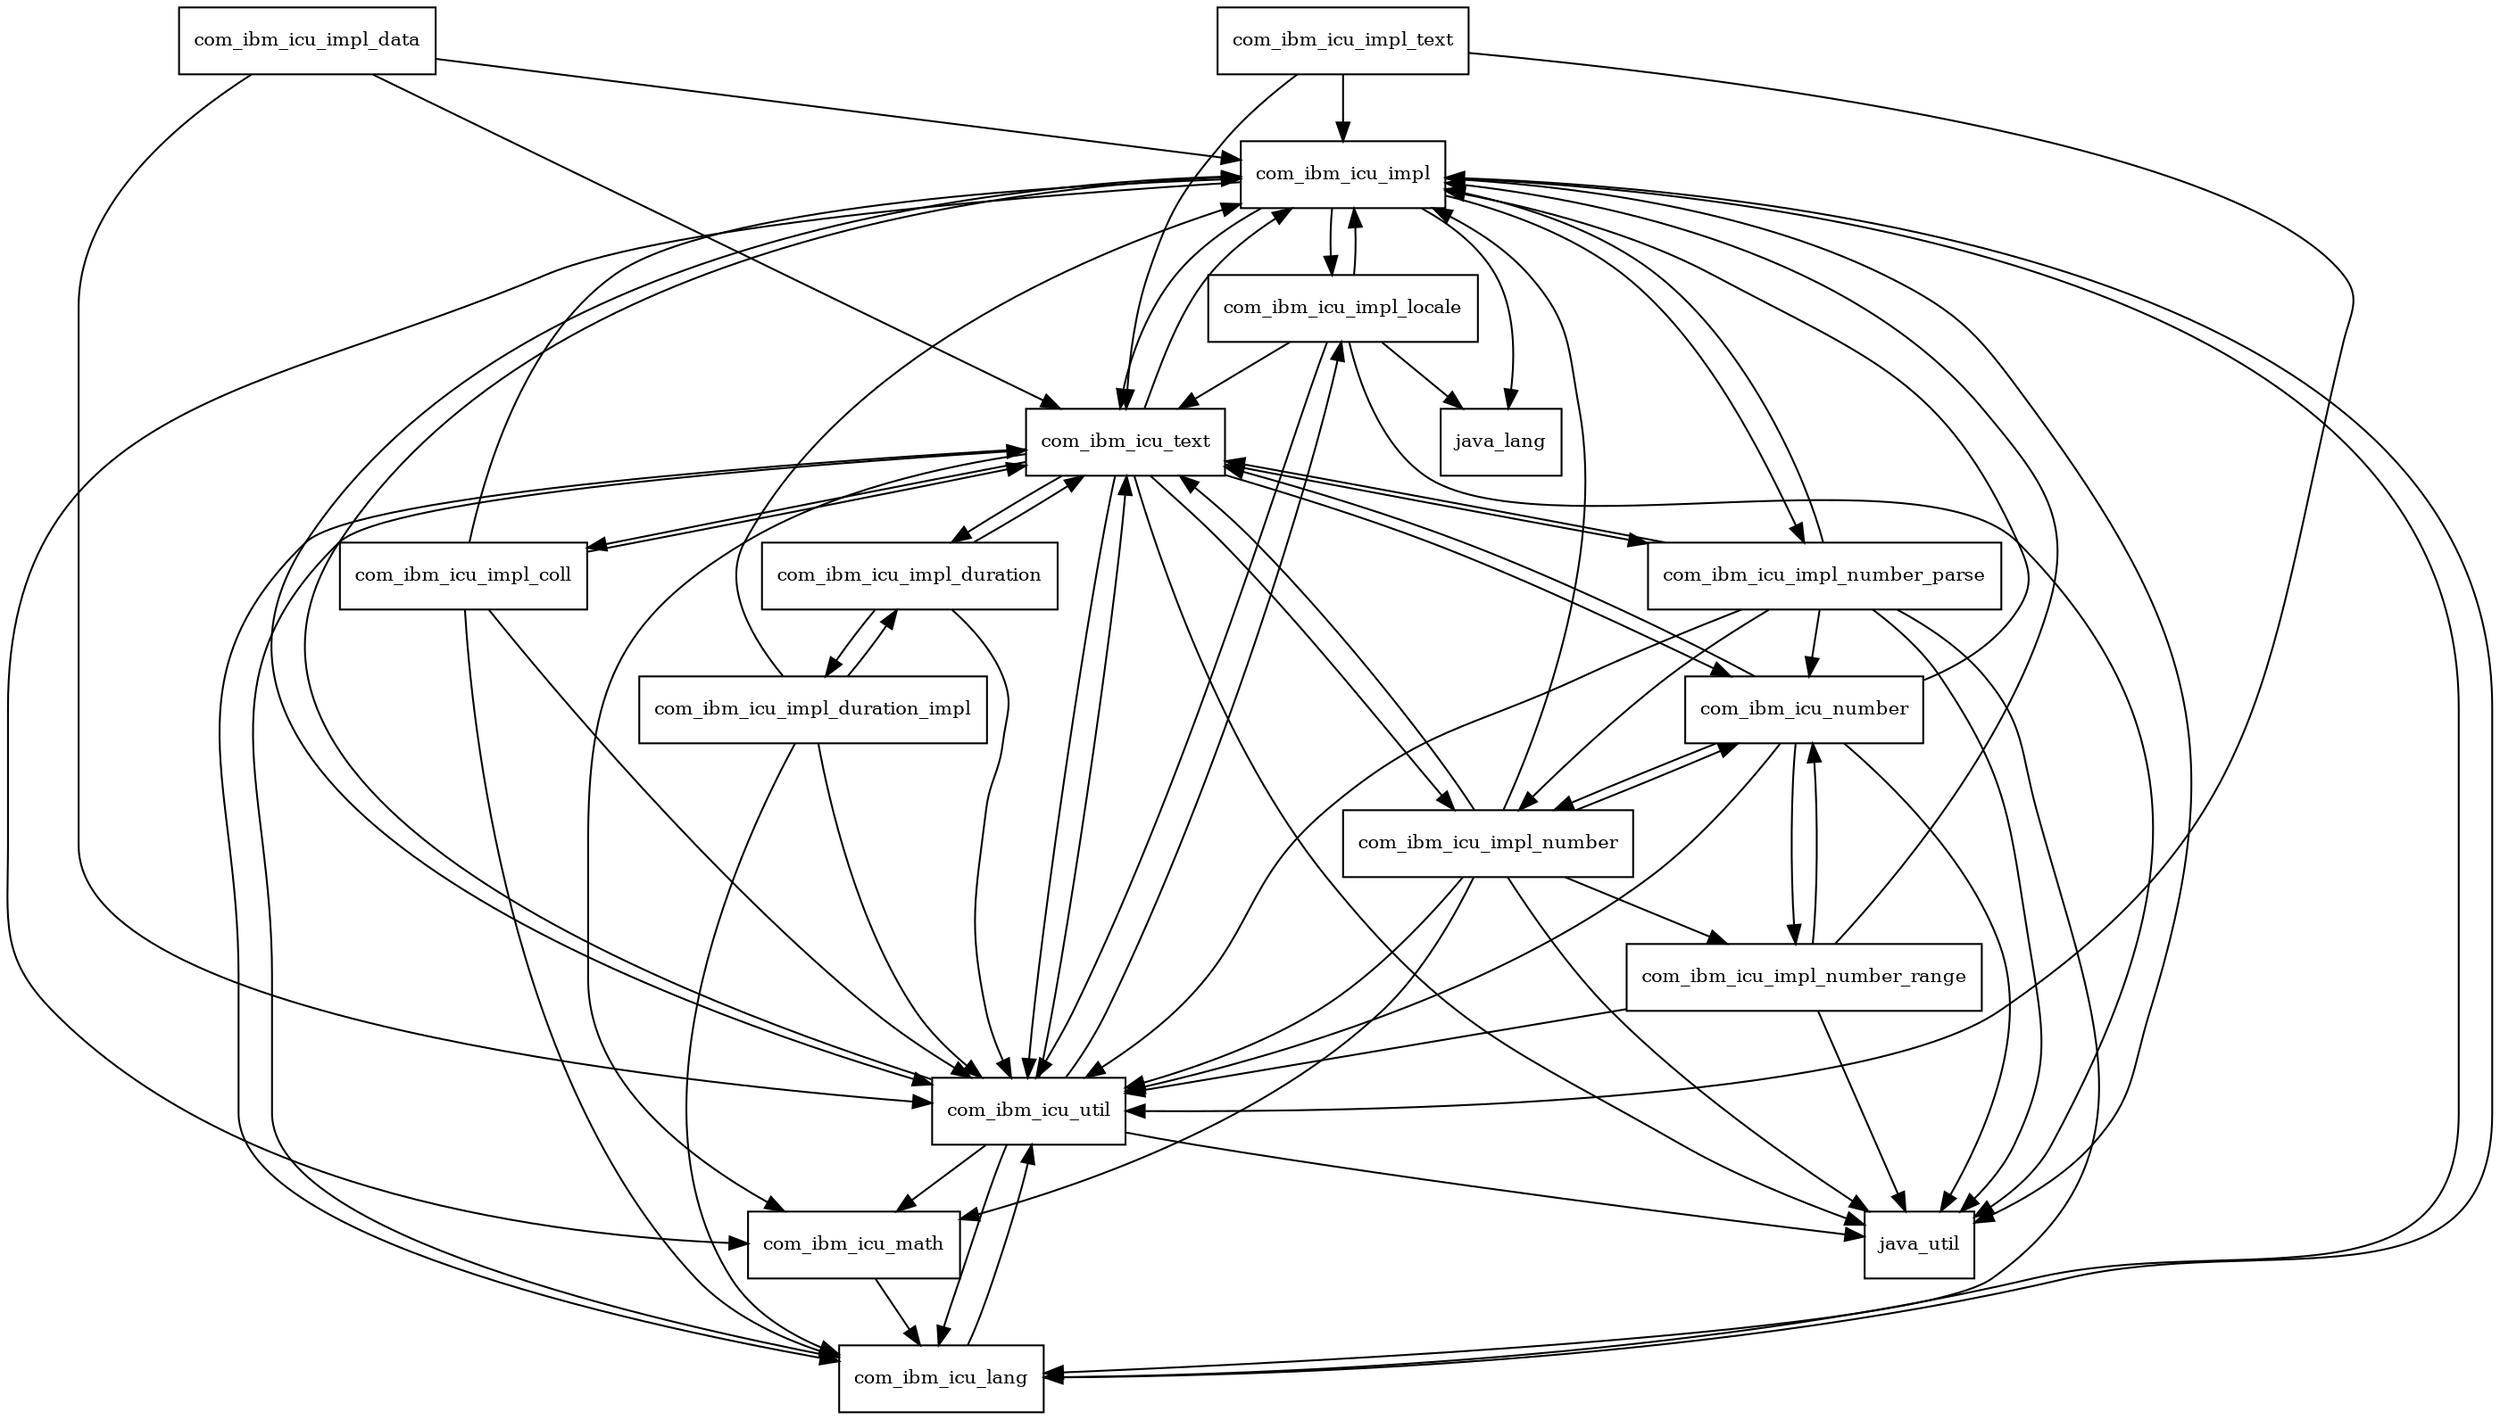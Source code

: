 digraph icu4j_63_1_package_dependencies {
  node [shape = box, fontsize=10.0];
  com_ibm_icu_impl -> com_ibm_icu_impl_locale;
  com_ibm_icu_impl -> com_ibm_icu_impl_number_parse;
  com_ibm_icu_impl -> com_ibm_icu_lang;
  com_ibm_icu_impl -> com_ibm_icu_math;
  com_ibm_icu_impl -> com_ibm_icu_text;
  com_ibm_icu_impl -> com_ibm_icu_util;
  com_ibm_icu_impl -> java_lang;
  com_ibm_icu_impl -> java_util;
  com_ibm_icu_impl_coll -> com_ibm_icu_impl;
  com_ibm_icu_impl_coll -> com_ibm_icu_lang;
  com_ibm_icu_impl_coll -> com_ibm_icu_text;
  com_ibm_icu_impl_coll -> com_ibm_icu_util;
  com_ibm_icu_impl_data -> com_ibm_icu_impl;
  com_ibm_icu_impl_data -> com_ibm_icu_text;
  com_ibm_icu_impl_data -> com_ibm_icu_util;
  com_ibm_icu_impl_duration -> com_ibm_icu_impl_duration_impl;
  com_ibm_icu_impl_duration -> com_ibm_icu_text;
  com_ibm_icu_impl_duration -> com_ibm_icu_util;
  com_ibm_icu_impl_duration_impl -> com_ibm_icu_impl;
  com_ibm_icu_impl_duration_impl -> com_ibm_icu_impl_duration;
  com_ibm_icu_impl_duration_impl -> com_ibm_icu_lang;
  com_ibm_icu_impl_duration_impl -> com_ibm_icu_util;
  com_ibm_icu_impl_locale -> com_ibm_icu_impl;
  com_ibm_icu_impl_locale -> com_ibm_icu_text;
  com_ibm_icu_impl_locale -> com_ibm_icu_util;
  com_ibm_icu_impl_locale -> java_lang;
  com_ibm_icu_impl_locale -> java_util;
  com_ibm_icu_impl_number -> com_ibm_icu_impl;
  com_ibm_icu_impl_number -> com_ibm_icu_impl_number_range;
  com_ibm_icu_impl_number -> com_ibm_icu_math;
  com_ibm_icu_impl_number -> com_ibm_icu_number;
  com_ibm_icu_impl_number -> com_ibm_icu_text;
  com_ibm_icu_impl_number -> com_ibm_icu_util;
  com_ibm_icu_impl_number -> java_util;
  com_ibm_icu_impl_number_parse -> com_ibm_icu_impl;
  com_ibm_icu_impl_number_parse -> com_ibm_icu_impl_number;
  com_ibm_icu_impl_number_parse -> com_ibm_icu_lang;
  com_ibm_icu_impl_number_parse -> com_ibm_icu_number;
  com_ibm_icu_impl_number_parse -> com_ibm_icu_text;
  com_ibm_icu_impl_number_parse -> com_ibm_icu_util;
  com_ibm_icu_impl_number_parse -> java_util;
  com_ibm_icu_impl_number_range -> com_ibm_icu_impl;
  com_ibm_icu_impl_number_range -> com_ibm_icu_number;
  com_ibm_icu_impl_number_range -> com_ibm_icu_util;
  com_ibm_icu_impl_number_range -> java_util;
  com_ibm_icu_impl_text -> com_ibm_icu_impl;
  com_ibm_icu_impl_text -> com_ibm_icu_text;
  com_ibm_icu_impl_text -> com_ibm_icu_util;
  com_ibm_icu_lang -> com_ibm_icu_impl;
  com_ibm_icu_lang -> com_ibm_icu_text;
  com_ibm_icu_lang -> com_ibm_icu_util;
  com_ibm_icu_math -> com_ibm_icu_lang;
  com_ibm_icu_number -> com_ibm_icu_impl;
  com_ibm_icu_number -> com_ibm_icu_impl_number;
  com_ibm_icu_number -> com_ibm_icu_impl_number_range;
  com_ibm_icu_number -> com_ibm_icu_text;
  com_ibm_icu_number -> com_ibm_icu_util;
  com_ibm_icu_number -> java_util;
  com_ibm_icu_text -> com_ibm_icu_impl;
  com_ibm_icu_text -> com_ibm_icu_impl_coll;
  com_ibm_icu_text -> com_ibm_icu_impl_duration;
  com_ibm_icu_text -> com_ibm_icu_impl_number;
  com_ibm_icu_text -> com_ibm_icu_impl_number_parse;
  com_ibm_icu_text -> com_ibm_icu_lang;
  com_ibm_icu_text -> com_ibm_icu_math;
  com_ibm_icu_text -> com_ibm_icu_number;
  com_ibm_icu_text -> com_ibm_icu_util;
  com_ibm_icu_text -> java_util;
  com_ibm_icu_util -> com_ibm_icu_impl;
  com_ibm_icu_util -> com_ibm_icu_impl_locale;
  com_ibm_icu_util -> com_ibm_icu_lang;
  com_ibm_icu_util -> com_ibm_icu_math;
  com_ibm_icu_util -> com_ibm_icu_text;
  com_ibm_icu_util -> java_util;
}
